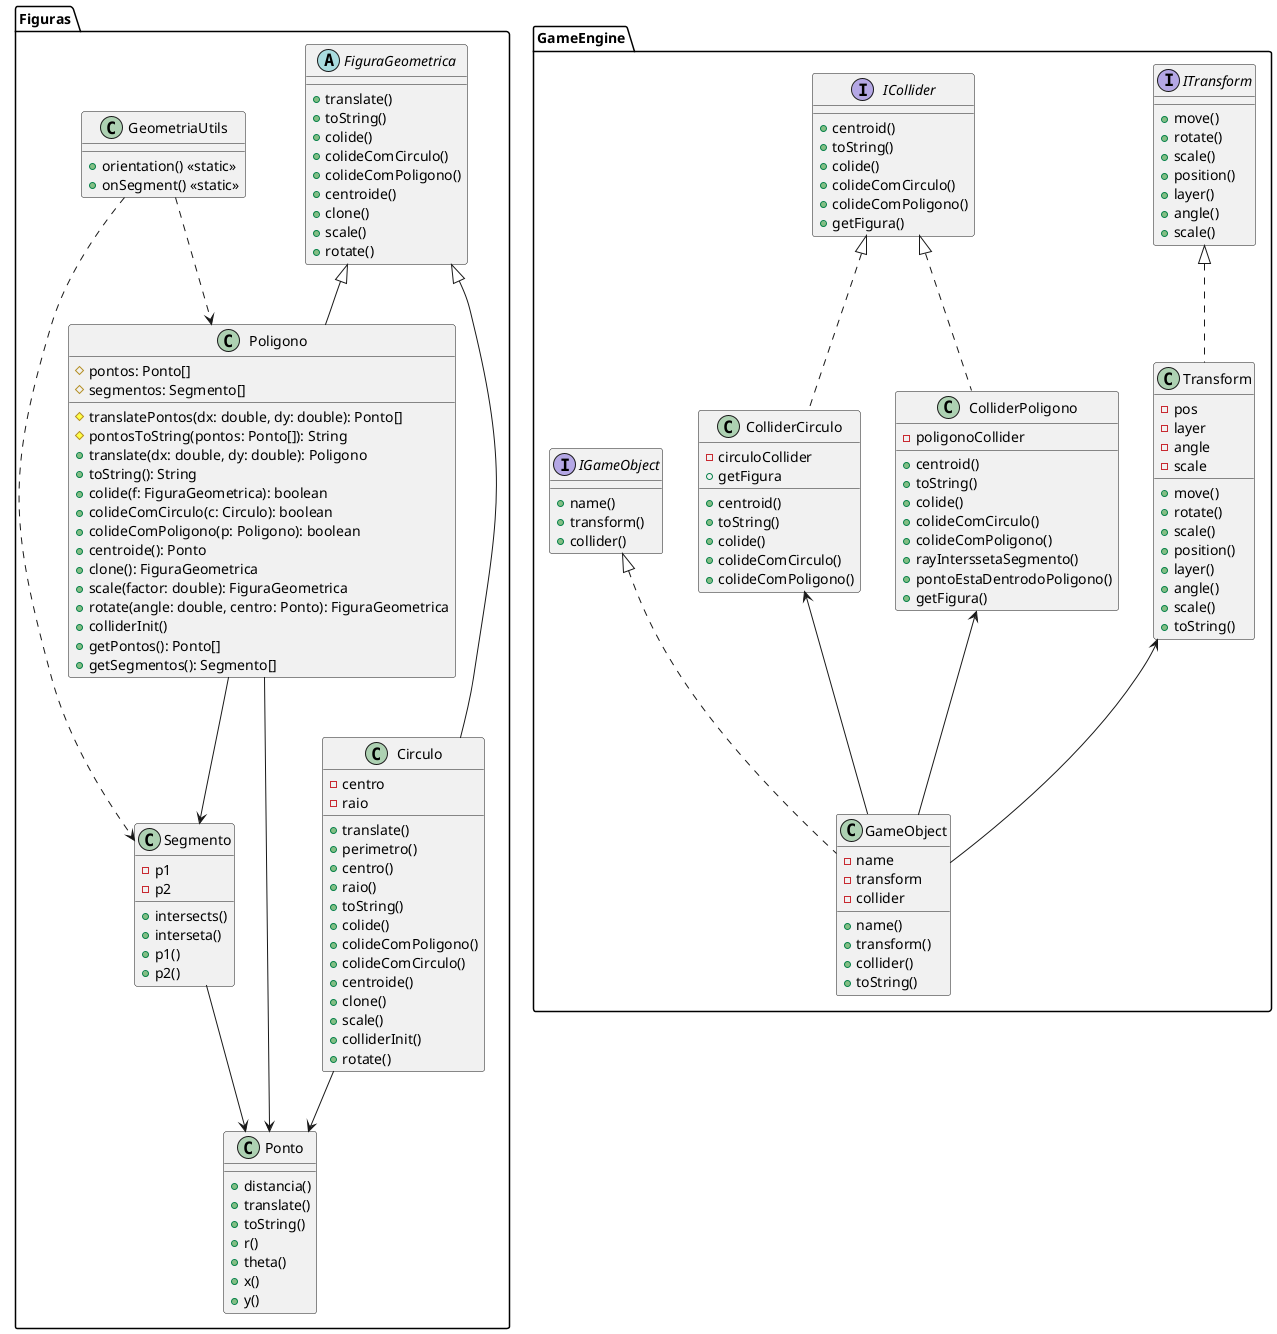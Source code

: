 @startuml
package Figuras {
class Ponto {
    +distancia()
    +translate()
    +toString()
    +r()
    +theta()
    +x()
    +y()
}
class Segmento {
    -p1
    -p2
    +intersects()
    +interseta()
    +p1()
    +p2()
}
abstract class FiguraGeometrica {
    +translate()
    +toString()
    +colide()
    +colideComCirculo()
    +colideComPoligono()
    +centroide()
    +clone()
    +scale()
    +rotate()
}
class Circulo {
    -centro
    -raio
    +translate()
    +perimetro()
    +centro()
    +raio()
    +toString()
    +colide()
    +colideComPoligono()
    +colideComCirculo()
    +centroide()
    +clone()
    +scale()
    +colliderInit()
    +rotate()
}
class Poligono {
    # pontos: Ponto[]
    # segmentos: Segmento[]
    # translatePontos(dx: double, dy: double): Ponto[]
    # pontosToString(pontos: Ponto[]): String
    + translate(dx: double, dy: double): Poligono
    + toString(): String
    + colide(f: FiguraGeometrica): boolean
    + colideComCirculo(c: Circulo): boolean
    + colideComPoligono(p: Poligono): boolean
    + centroide(): Ponto
    + clone(): FiguraGeometrica
    + scale(factor: double): FiguraGeometrica
    + rotate(angle: double, centro: Ponto): FiguraGeometrica
    +colliderInit()
    +getPontos(): Ponto[]
    +getSegmentos(): Segmento[]
}

class GeometriaUtils {
    +orientation() <<static>>
    +onSegment() <<static>>
}

FiguraGeometrica <|-- Circulo
FiguraGeometrica <|-- Poligono
Segmento --> Ponto
Poligono --> Segmento
Poligono --> Ponto
Circulo --> Ponto
GeometriaUtils ..> Segmento
GeometriaUtils ..> Poligono
}

package GameEngine {
interface ITransform {
    +move()
    +rotate()
    +scale()
    +position()
    +layer()
    +angle()
    +scale()
}

class Transform {
    -pos
    -layer
    -angle
    -scale
    +move()
    +rotate()
    +scale()
    +position()
    +layer()
    +angle()
    +scale()
    +toString()
}

interface ICollider {
    +centroid()
    +toString()
    +colide()
    +colideComCirculo()
    +colideComPoligono()
    +getFigura()
}

class ColliderCirculo {
    -circuloCollider
    +centroid()
    +toString()
    +colide()
    +colideComCirculo()
    +colideComPoligono()
    +getFigura
}

class ColliderPoligono {
    -poligonoCollider
    +centroid()
    +toString()
    +colide()
    +colideComCirculo()
    +colideComPoligono()
    +rayInterssetaSegmento()
    +pontoEstaDentrodoPoligono()
    +getFigura()
}

interface IGameObject {
    +name()
    +transform()
    +collider()
}

class GameObject {
    -name
    -transform
    -collider
    +name()
    +transform()
    +collider()
    +toString()
}

ITransform <|.. Transform
ICollider <|.. ColliderCirculo
ICollider <|.. ColliderPoligono
IGameObject <|.. GameObject
Transform <-- GameObject
ColliderCirculo <-- GameObject
ColliderPoligono <-- GameObject
}
@enduml